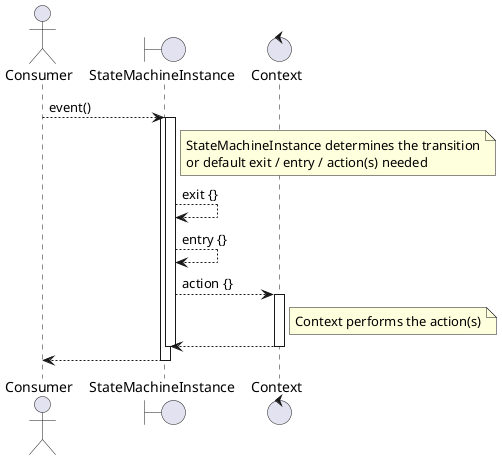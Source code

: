 @startuml

actor Consumer
boundary StateMachineInstance
control Context

Consumer ----> StateMachineInstance : event()

    activate StateMachineInstance
    note right of StateMachineInstance
        StateMachineInstance determines the transition
        or default exit / entry / action(s) needed
    end note
    activate StateMachineInstance
    StateMachineInstance ----> StateMachineInstance : exit {}
    StateMachineInstance ----> StateMachineInstance : entry {}
    StateMachineInstance ----> Context : action {}
    activate Context
    note right of Context
        Context performs the action(s)
    end note
    Context ---->  StateMachineInstance
    deactivate Context
    deactivate StateMachineInstance
    return

@enduml
